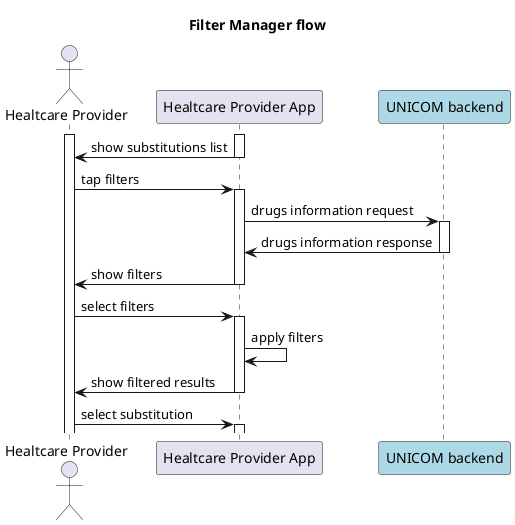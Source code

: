 @startuml

title "Filter Manager flow"
actor "Healtcare Provider" as hc
participant "Healtcare Provider App" as hc_app
participant "UNICOM backend" as be #lightblue

activate hc
activate hc_app
hc <- hc_app: show substitutions list
deactivate hc_app
hc -> hc_app: tap filters
activate hc_app
    hc_app -> be: drugs information request
    activate be
    hc_app <- be: drugs information response
    deactivate be
hc <- hc_app: show filters
deactivate hc_app
hc -> hc_app: select filters
activate hc_app
hc_app -> hc_app: apply filters
hc <- hc_app: show filtered results
deactivate hc_app
hc -> hc_app: select substitution
activate hc_app


@enduml
